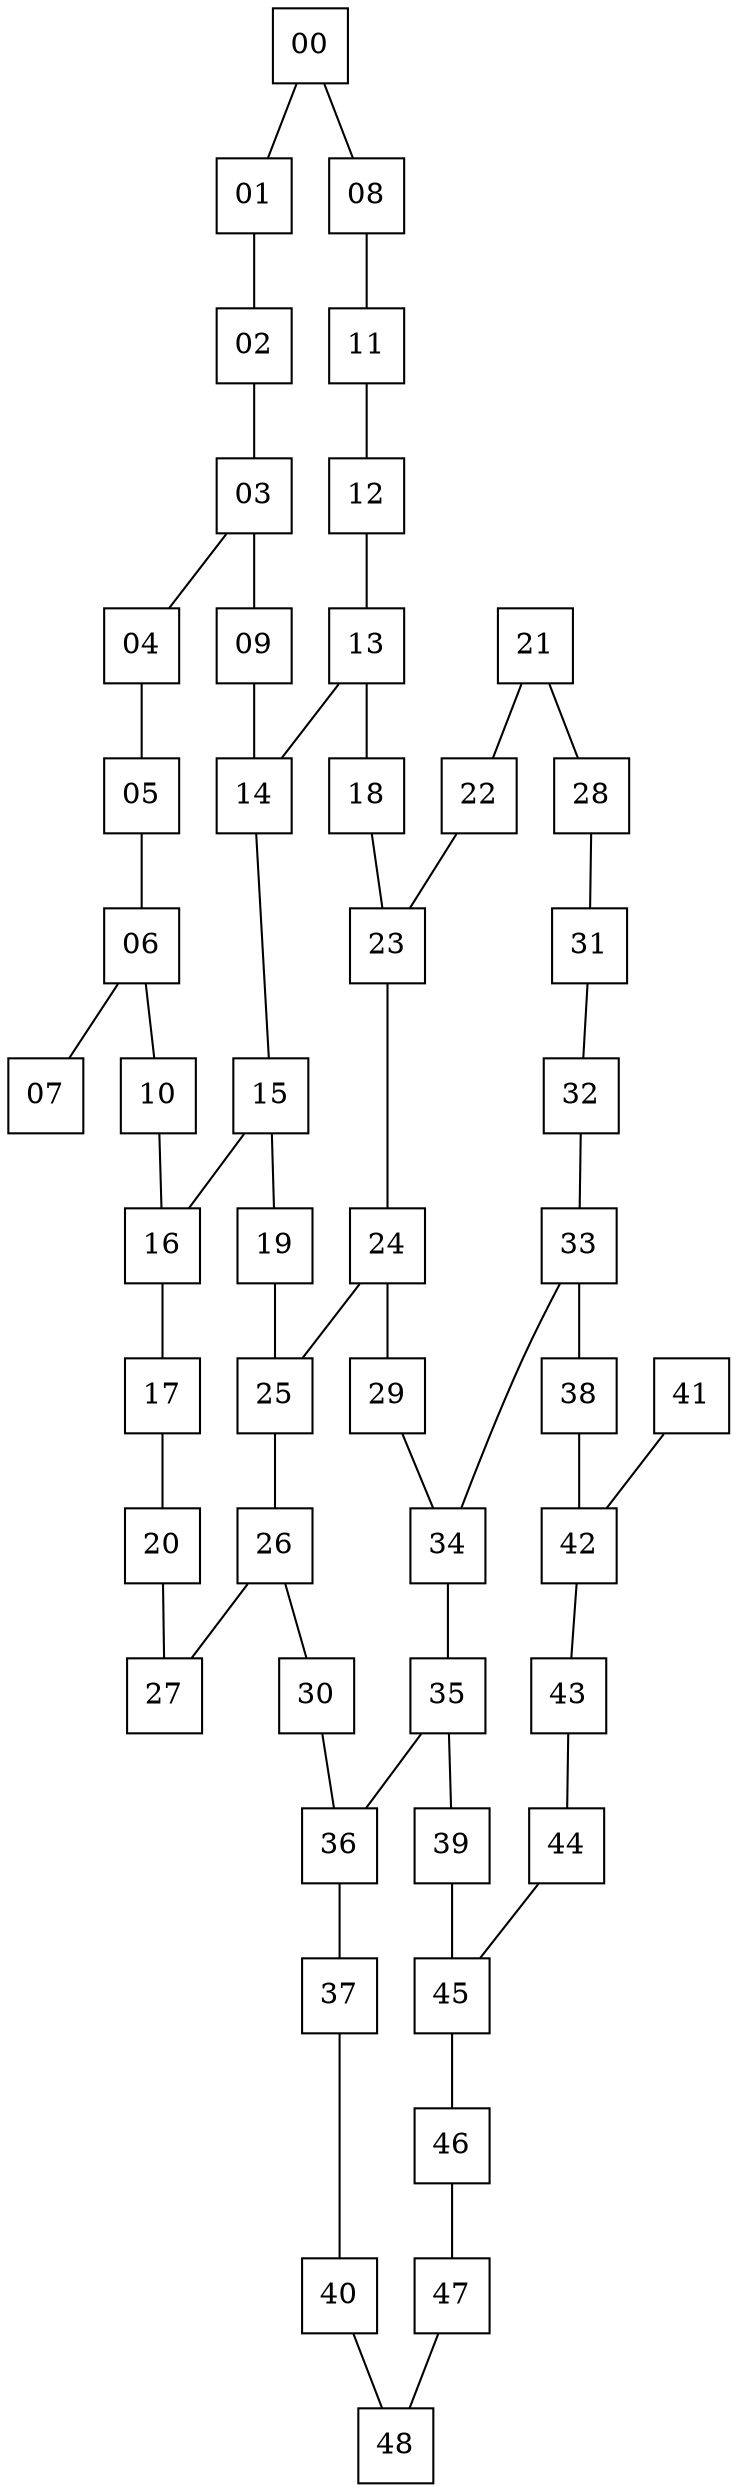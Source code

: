 graph G {
00 [label = 00, type = "physical", shape="square" ];
01 [label = 01, type = "physical", shape="square" ];
02 [label = 02, type = "physical", shape="square"];
03 [label = 03, type = "physical", shape="square" ];
04 [label = 04, type = "physical", shape="square"];
05 [label = 05, type = "physical", shape="square" ];
06 [label = 06, type = "physical", shape="square" ];
07 [label = 07, type = "physical", shape="square" ];
08 [label = 08, type = "physical", shape="square" ];
09 [label = 09, type = "physical", shape="square" ];
10 [label = 10, type = "physical", shape="square" ];
11 [label = 11, type = "physical", shape="square" ];
12 [label = 12, type = "physical", shape="square" ];
13 [label = 13, type = "physical", shape="square"];
14 [label = 14, type = "physical", shape="square" ];
15 [label = 15, type = "physical", shape="square"];
16 [label = 16, type = "virtual", shape="square" ];
17 [label = 17, type = "virtual", shape="square" ];
18 [label = 18, type = "virtual", shape="square" ];
19 [label = 19, type = "virtual", shape="square" ];
20 [label = 20, type = "virtual", shape="square" ];
21 [label = 21, type = "virtual", shape="square" ];
22 [label = 22, type = "virtual", shape="square" ];
23 [label = 23, type = "virtual", shape="square" ];
24 [label = 24, type = "virtual", shape="square" ];
25 [label = 25, type = "virtual", shape="square" ];
26 [label = 26, type = "virtual", shape="square" ];
27 [label = 27, type = "virtual", shape="square" ];
28 [label = 28, type = "virtual", shape="square" ];
29 [label = 29, type = "virtual", shape="square" ];
30 [label = 30, type = "virtual", shape="square" ];
31 [label = 31, type = "virtual", shape="square" ];
32 [label = 32, type = "virtual", shape="square" ];
33 [label = 33, type = "virtual", shape="square"];
34 [label = 34, type = "virtual", shape="square" ];
35 [label = 35, type = "virtual", shape="square" ];
36 [label = 36, type = "virtual", shape="square" ];
37 [label = 37, type = "virtual", shape="square" ];
38 [label = 38, type = "virtual", shape="square" ];
39 [label = 39, type = "virtual", shape="square" ];
40 [label = 40, type = "virtual", shape="square" ];
41 [label = 41, type = "virtual", shape="square" ];
42 [label = 42, type = "virtual", shape="square" ];
43 [label = 43, type = "virtual", shape="square" ];
44 [label = 44, type = "virtual", shape="square" ];
45 [label = 45, type = "virtual", shape="square" ];
46 [label = 46, type = "virtual", shape="square" ];
47 [label = 47, type = "virtual", shape="square" ];
48 [label = 48, type = "virtual", shape="square" ];
00 -- 01;
00 -- 08;
01 -- 02;
02 -- 03;
03 -- 04;
03 -- 09;
04 -- 05;
05 -- 06;
06 -- 07;
06 -- 10;
08 -- 11;
09 -- 14;
10 -- 16;
11 -- 12;
12 -- 13;
13 -- 14;
13 -- 18;
14 -- 15;
15 -- 16;
15 -- 19;
16 -- 17;
17 -- 20;
18 -- 23;
19 -- 25;
20 -- 27;
21 -- 22;
21 -- 28;
22 -- 23;
23 -- 24;
24 -- 25;
24 -- 29;
25 -- 26;
26 -- 27;
26 -- 30;
28 -- 31;
29 -- 34;
30 -- 36;
31 -- 32;
32 -- 33;
33 -- 34;
33 -- 38;
34 -- 35;
35 -- 36;
35 -- 39;
36 -- 37;
37 -- 40;
38 -- 42;
39 -- 45;
40 -- 48;
41 -- 42;
42 -- 43;
43 -- 44;
44 -- 45;
45 -- 46;
46 -- 47;
47 -- 48;
}
